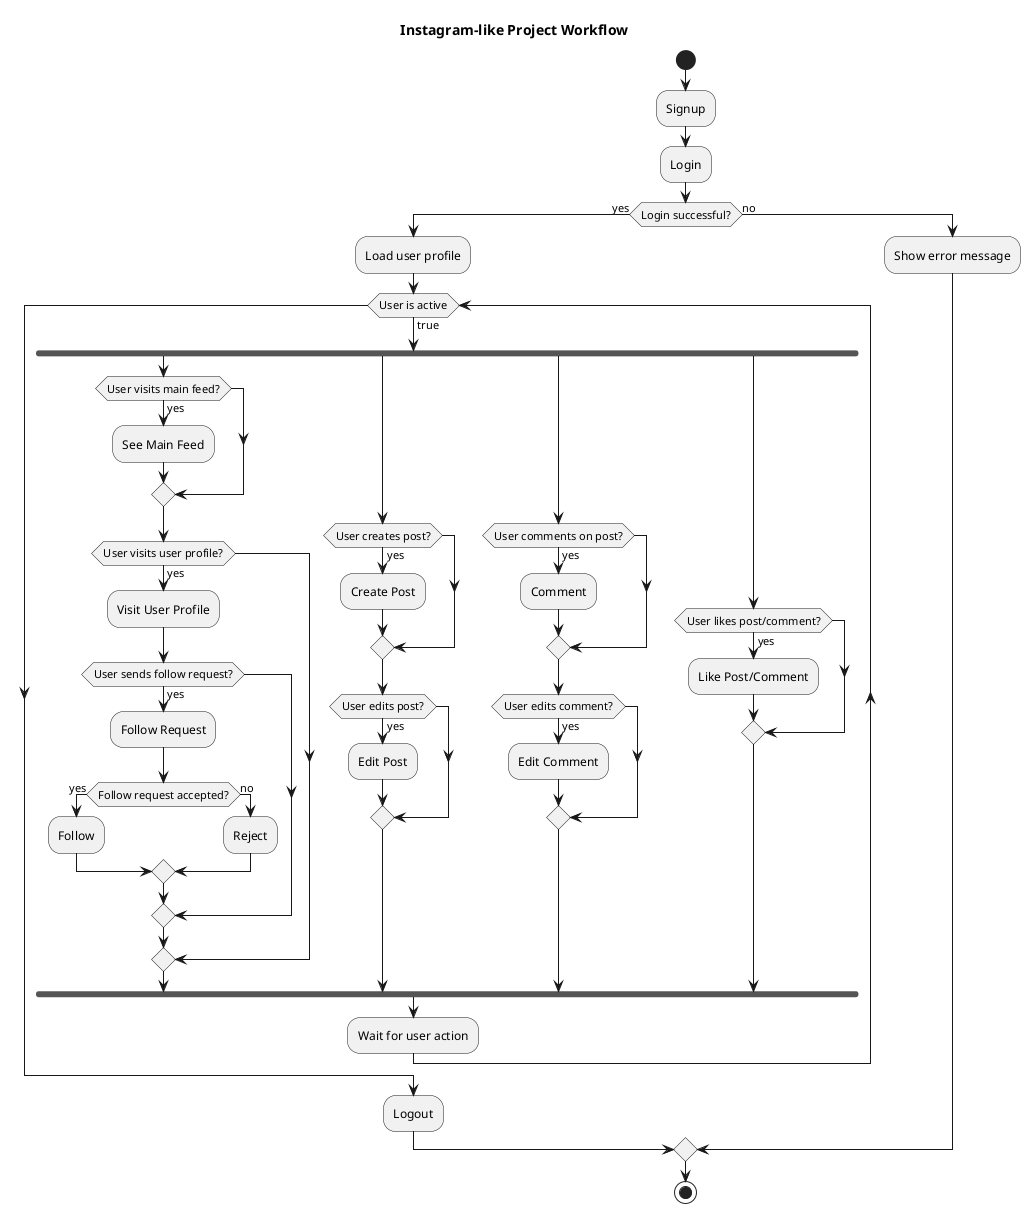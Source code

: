@startuml
title Instagram-like Project Workflow

start
:Signup;
:Login;
if (Login successful?) then (yes)
  :Load user profile;
  while (User is active) is (true)
    fork
      if (User visits main feed?) then (yes)
        :See Main Feed;
      endif
      if (User visits user profile?) then (yes)
        :Visit User Profile;
        if (User sends follow request?) then (yes)
          :Follow Request;
          if (Follow request accepted?) then (yes)
            :Follow;
          else (no)
            :Reject;
          endif
        endif
      endif
    fork again
      if (User creates post?) then (yes)
        :Create Post;
      endif
      if (User edits post?) then (yes)
        :Edit Post;
      endif
    fork again
      if (User comments on post?) then (yes)
        :Comment;
      endif
      if (User edits comment?) then (yes)
        :Edit Comment;
      endif
    fork again
      if (User likes post/comment?) then (yes)
        :Like Post/Comment;
      endif
    endfork
    :Wait for user action;
  endwhile
  :Logout;
else (no)
  :Show error message;
endif
stop

@enduml
